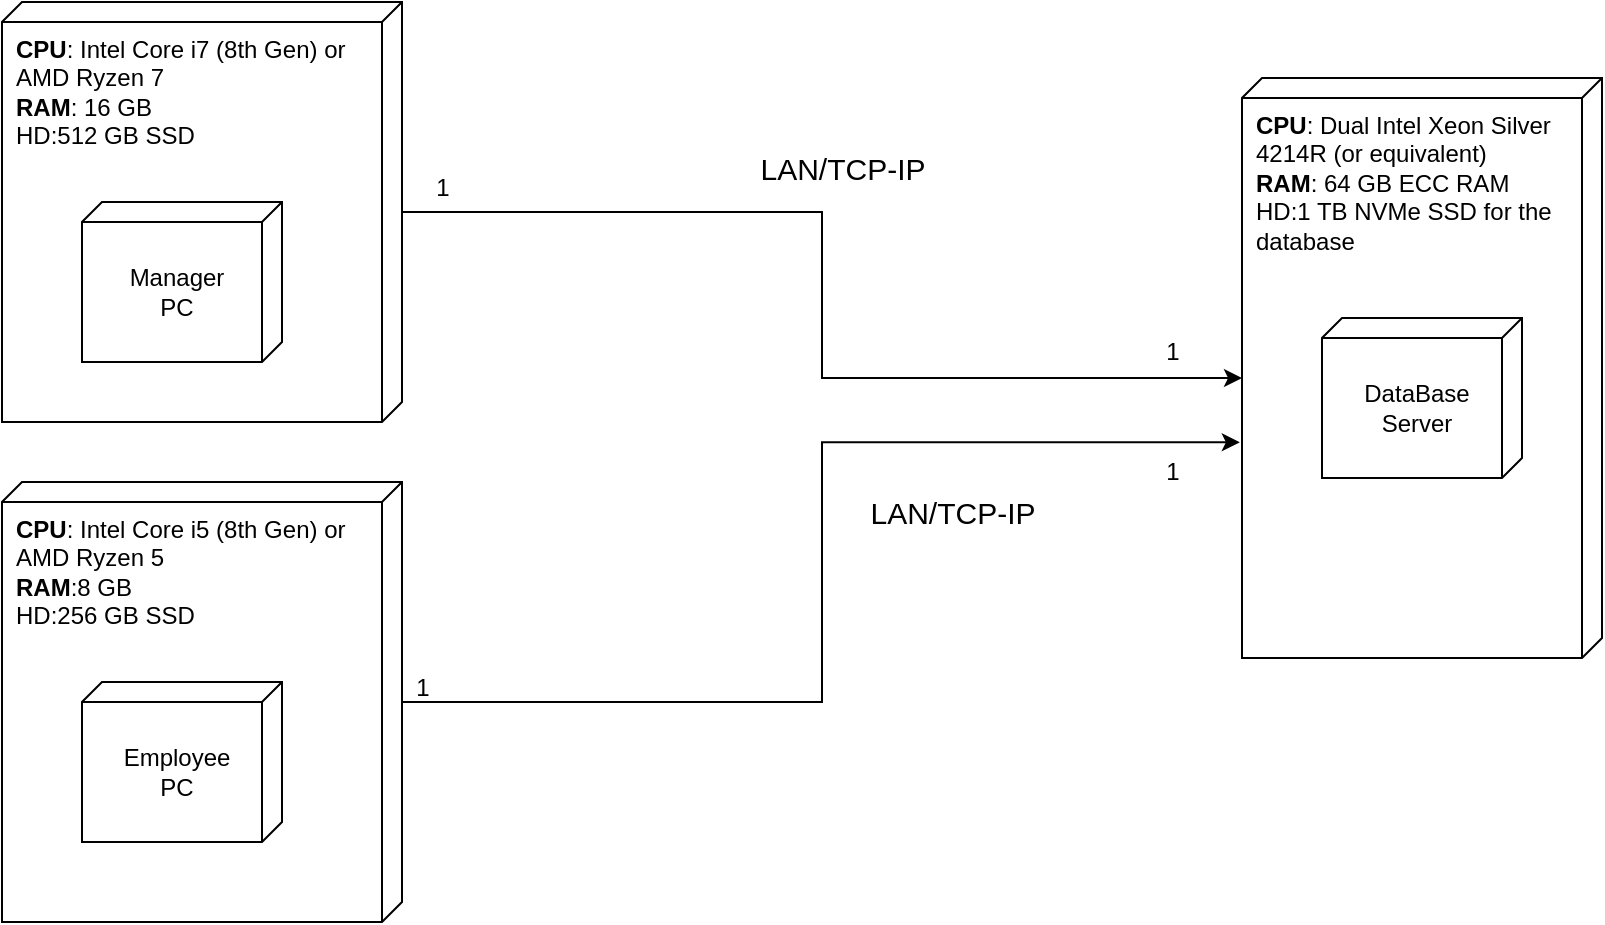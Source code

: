 <mxfile version="24.5.5" type="github">
  <diagram name="Page-1" id="EcqNfrim0UmWAMcfIdFD">
    <mxGraphModel dx="979" dy="566" grid="1" gridSize="10" guides="1" tooltips="1" connect="1" arrows="1" fold="1" page="1" pageScale="1" pageWidth="850" pageHeight="1100" math="0" shadow="0">
      <root>
        <mxCell id="0" />
        <mxCell id="1" parent="0" />
        <mxCell id="iZzpUM9VxHZeIErT4uhQ-1" value="&lt;strong&gt;CPU&lt;/strong&gt;:&amp;nbsp;Intel Core i7 (8th Gen) or AMD Ryzen 7&lt;br&gt;&lt;div&gt;&lt;strong style=&quot;background-color: initial;&quot;&gt;RAM&lt;/strong&gt;&lt;span style=&quot;background-color: initial;&quot;&gt;:&amp;nbsp;&lt;/span&gt;&lt;span style=&quot;background-color: initial;&quot;&gt;16 GB&lt;/span&gt;&lt;/div&gt;&lt;div&gt;&lt;div&gt;&lt;div&gt;HD:512 GB SSD&lt;/div&gt;&lt;div&gt;&lt;br&gt;&lt;/div&gt;&lt;/div&gt;&lt;/div&gt;" style="verticalAlign=top;align=left;shape=cube;size=10;direction=south;fontStyle=0;html=1;boundedLbl=1;spacingLeft=5;whiteSpace=wrap;" vertex="1" parent="1">
          <mxGeometry x="130" y="190" width="200" height="210" as="geometry" />
        </mxCell>
        <mxCell id="iZzpUM9VxHZeIErT4uhQ-2" value="&lt;div&gt;&lt;br&gt;&lt;/div&gt;Manager&lt;br&gt;PC" style="verticalAlign=top;align=center;shape=cube;size=10;direction=south;html=1;boundedLbl=1;spacingLeft=5;whiteSpace=wrap;" vertex="1" parent="iZzpUM9VxHZeIErT4uhQ-1">
          <mxGeometry width="100" height="80" relative="1" as="geometry">
            <mxPoint x="40" y="100" as="offset" />
          </mxGeometry>
        </mxCell>
        <mxCell id="iZzpUM9VxHZeIErT4uhQ-3" value="&lt;strong&gt;CPU&lt;/strong&gt;: Dual Intel Xeon Silver 4214R (or equivalent)&lt;br&gt;&lt;strong&gt;RAM&lt;/strong&gt;: 64 GB ECC RAM&lt;br&gt;HD:1 TB NVMe SSD for the database" style="verticalAlign=top;align=left;shape=cube;size=10;direction=south;fontStyle=0;html=1;boundedLbl=1;spacingLeft=5;whiteSpace=wrap;" vertex="1" parent="1">
          <mxGeometry x="750" y="228" width="180" height="290" as="geometry" />
        </mxCell>
        <mxCell id="iZzpUM9VxHZeIErT4uhQ-4" value="&lt;br&gt;DataBase&lt;br&gt;Server" style="verticalAlign=top;align=center;shape=cube;size=10;direction=south;html=1;boundedLbl=1;spacingLeft=5;whiteSpace=wrap;" vertex="1" parent="iZzpUM9VxHZeIErT4uhQ-3">
          <mxGeometry width="100" height="80" relative="1" as="geometry">
            <mxPoint x="40" y="120" as="offset" />
          </mxGeometry>
        </mxCell>
        <mxCell id="iZzpUM9VxHZeIErT4uhQ-5" value="&lt;strong&gt;CPU&lt;/strong&gt;:&amp;nbsp;Intel Core i5 (8th Gen) or AMD Ryzen 5&lt;br&gt;&lt;strong&gt;RAM&lt;/strong&gt;:8 GB&lt;br&gt;HD:256 GB SSD" style="verticalAlign=top;align=left;shape=cube;size=10;direction=south;fontStyle=0;html=1;boundedLbl=1;spacingLeft=5;whiteSpace=wrap;" vertex="1" parent="1">
          <mxGeometry x="130" y="430" width="200" height="220" as="geometry" />
        </mxCell>
        <mxCell id="iZzpUM9VxHZeIErT4uhQ-6" value="&lt;br&gt;Employee&lt;br&gt;PC" style="verticalAlign=top;align=center;shape=cube;size=10;direction=south;html=1;boundedLbl=1;spacingLeft=5;whiteSpace=wrap;" vertex="1" parent="iZzpUM9VxHZeIErT4uhQ-5">
          <mxGeometry width="100" height="80" relative="1" as="geometry">
            <mxPoint x="40" y="100" as="offset" />
          </mxGeometry>
        </mxCell>
        <mxCell id="iZzpUM9VxHZeIErT4uhQ-7" style="edgeStyle=orthogonalEdgeStyle;rounded=0;orthogonalLoop=1;jettySize=auto;html=1;entryX=0;entryY=0;entryDx=150;entryDy=180;entryPerimeter=0;" edge="1" parent="1" source="iZzpUM9VxHZeIErT4uhQ-1" target="iZzpUM9VxHZeIErT4uhQ-3">
          <mxGeometry relative="1" as="geometry" />
        </mxCell>
        <mxCell id="iZzpUM9VxHZeIErT4uhQ-8" style="edgeStyle=orthogonalEdgeStyle;rounded=0;orthogonalLoop=1;jettySize=auto;html=1;entryX=0.628;entryY=1.006;entryDx=0;entryDy=0;entryPerimeter=0;" edge="1" parent="1" source="iZzpUM9VxHZeIErT4uhQ-5" target="iZzpUM9VxHZeIErT4uhQ-3">
          <mxGeometry relative="1" as="geometry" />
        </mxCell>
        <mxCell id="iZzpUM9VxHZeIErT4uhQ-9" value="1" style="text;html=1;align=center;verticalAlign=middle;resizable=0;points=[];autosize=1;strokeColor=none;fillColor=none;" vertex="1" parent="1">
          <mxGeometry x="335" y="268" width="30" height="30" as="geometry" />
        </mxCell>
        <mxCell id="iZzpUM9VxHZeIErT4uhQ-10" value="1" style="text;html=1;align=center;verticalAlign=middle;resizable=0;points=[];autosize=1;strokeColor=none;fillColor=none;" vertex="1" parent="1">
          <mxGeometry x="325" y="518" width="30" height="30" as="geometry" />
        </mxCell>
        <mxCell id="iZzpUM9VxHZeIErT4uhQ-11" value="1" style="text;html=1;align=center;verticalAlign=middle;resizable=0;points=[];autosize=1;strokeColor=none;fillColor=none;" vertex="1" parent="1">
          <mxGeometry x="700" y="350" width="30" height="30" as="geometry" />
        </mxCell>
        <mxCell id="iZzpUM9VxHZeIErT4uhQ-12" value="1" style="text;html=1;align=center;verticalAlign=middle;resizable=0;points=[];autosize=1;strokeColor=none;fillColor=none;" vertex="1" parent="1">
          <mxGeometry x="700" y="410" width="30" height="30" as="geometry" />
        </mxCell>
        <mxCell id="iZzpUM9VxHZeIErT4uhQ-13" value="LAN/TCP-IP" style="text;html=1;align=center;verticalAlign=middle;resizable=0;points=[];autosize=1;strokeColor=none;fillColor=none;fontSize=15" vertex="1" parent="1">
          <mxGeometry x="505" y="258" width="90" height="30" as="geometry" />
        </mxCell>
        <mxCell id="iZzpUM9VxHZeIErT4uhQ-14" value="LAN/TCP-IP" style="text;html=1;align=center;verticalAlign=middle;resizable=0;points=[];autosize=1;strokeColor=none;fillColor=none;fontSize=15" vertex="1" parent="1">
          <mxGeometry x="560" y="430" width="90" height="30" as="geometry" />
        </mxCell>
      </root>
    </mxGraphModel>
  </diagram>
</mxfile>
